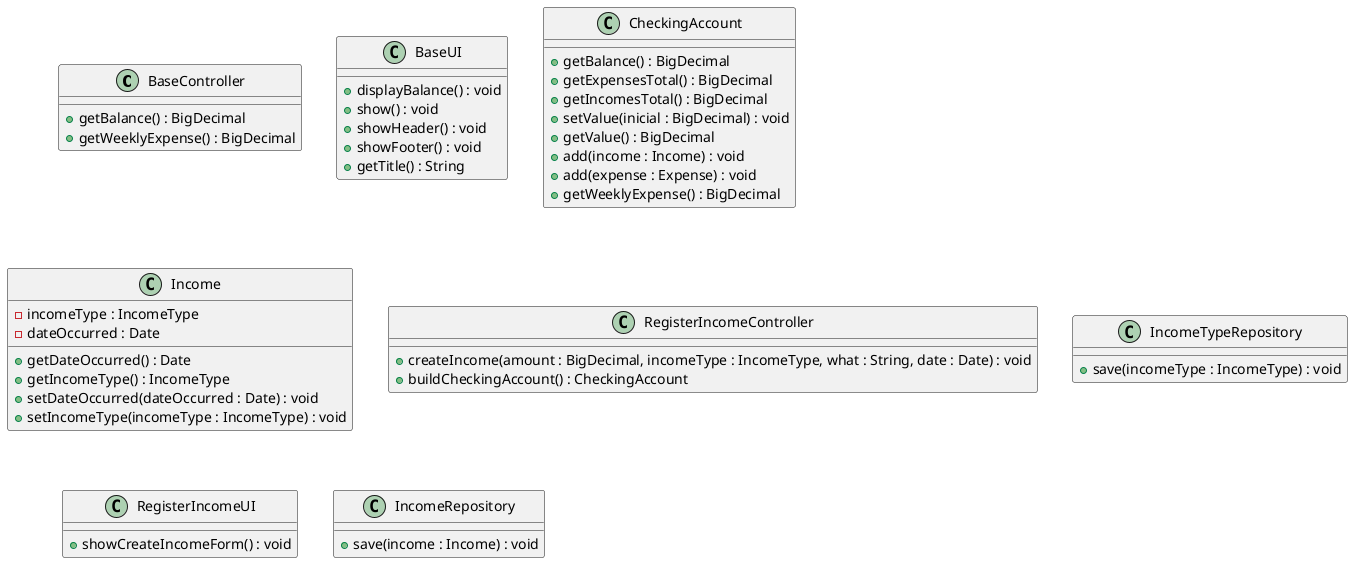 @startuml

class BaseController {
  +getBalance() : BigDecimal
  +getWeeklyExpense() : BigDecimal
}

class BaseUI {
  +displayBalance() : void
  +show() : void
  +showHeader() : void
  +showFooter() : void
  +getTitle() : String
}

class CheckingAccount {
  +getBalance() : BigDecimal
  +getExpensesTotal() : BigDecimal
  +getIncomesTotal() : BigDecimal
  +setValue(inicial : BigDecimal) : void
  +getValue() : BigDecimal
  +add(income : Income) : void
  +add(expense : Expense) : void
  +getWeeklyExpense() : BigDecimal
}

class Income {
  -incomeType : IncomeType
  -dateOccurred : Date
  +getDateOccurred() : Date
  +getIncomeType() : IncomeType
  +setDateOccurred(dateOccurred : Date) : void
  +setIncomeType(incomeType : IncomeType) : void
}

class RegisterIncomeController {
  +createIncome(amount : BigDecimal, incomeType : IncomeType, what : String, date : Date) : void
  +buildCheckingAccount() : CheckingAccount
}

class IncomeTypeRepository {
  +save(incomeType : IncomeType) : void
}

class RegisterIncomeUI {
  +showCreateIncomeForm() : void
}

class IncomeRepository {
  +save(income : Income) : void
}

@enduml
